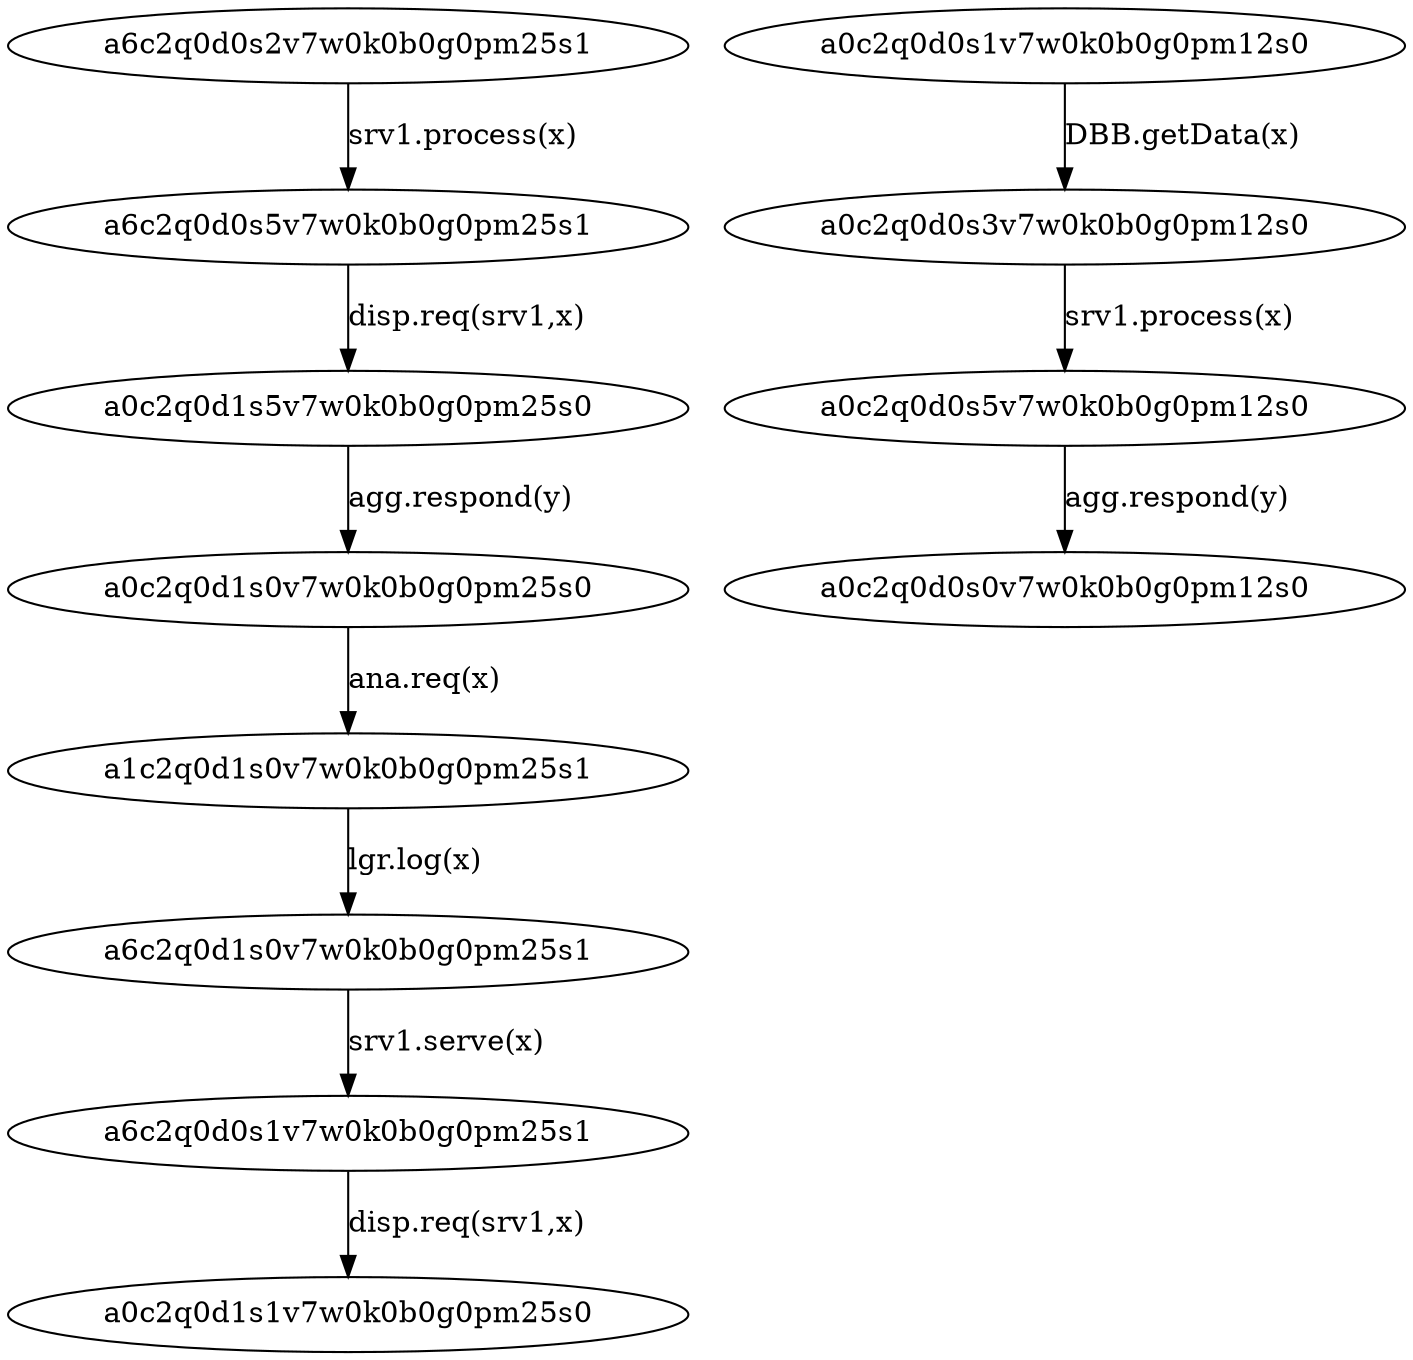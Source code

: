 digraph { 
a6c2q0d1s0v7w0k0b0g0pm25s1->a6c2q0d0s1v7w0k0b0g0pm25s1[label= "srv1.serve(x)"];
a6c2q0d0s2v7w0k0b0g0pm25s1->a6c2q0d0s5v7w0k0b0g0pm25s1[label= "srv1.process(x)"];
a0c2q0d1s5v7w0k0b0g0pm25s0->a0c2q0d1s0v7w0k0b0g0pm25s0[label= "agg.respond(y)"];
a6c2q0d0s5v7w0k0b0g0pm25s1->a0c2q0d1s5v7w0k0b0g0pm25s0[label= "disp.req(srv1,x)"];
a0c2q0d0s1v7w0k0b0g0pm12s0->a0c2q0d0s3v7w0k0b0g0pm12s0[label= "DBB.getData(x)"];
a0c2q0d0s3v7w0k0b0g0pm12s0->a0c2q0d0s5v7w0k0b0g0pm12s0[label= "srv1.process(x)"];
a0c2q0d1s0v7w0k0b0g0pm25s0->a1c2q0d1s0v7w0k0b0g0pm25s1[label= "ana.req(x)"];
a6c2q0d0s1v7w0k0b0g0pm25s1->a0c2q0d1s1v7w0k0b0g0pm25s0[label= "disp.req(srv1,x)"];
a1c2q0d1s0v7w0k0b0g0pm25s1->a6c2q0d1s0v7w0k0b0g0pm25s1[label= "lgr.log(x)"];
a0c2q0d0s5v7w0k0b0g0pm12s0->a0c2q0d0s0v7w0k0b0g0pm12s0[label= "agg.respond(y)"];

}